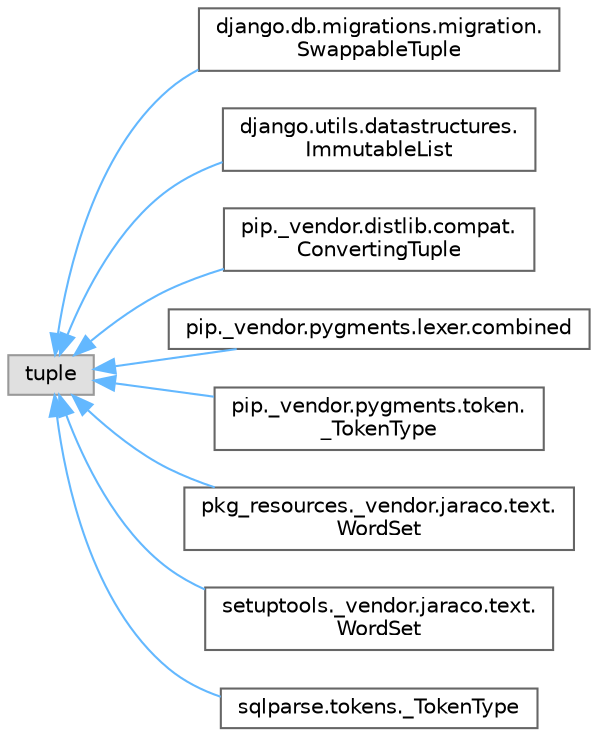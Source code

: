 digraph "Graphical Class Hierarchy"
{
 // LATEX_PDF_SIZE
  bgcolor="transparent";
  edge [fontname=Helvetica,fontsize=10,labelfontname=Helvetica,labelfontsize=10];
  node [fontname=Helvetica,fontsize=10,shape=box,height=0.2,width=0.4];
  rankdir="LR";
  Node0 [id="Node000000",label="tuple",height=0.2,width=0.4,color="grey60", fillcolor="#E0E0E0", style="filled",tooltip=" "];
  Node0 -> Node1 [id="edge4317_Node000000_Node000001",dir="back",color="steelblue1",style="solid",tooltip=" "];
  Node1 [id="Node000001",label="django.db.migrations.migration.\lSwappableTuple",height=0.2,width=0.4,color="grey40", fillcolor="white", style="filled",URL="$classdjango_1_1db_1_1migrations_1_1migration_1_1_swappable_tuple.html",tooltip=" "];
  Node0 -> Node2 [id="edge4318_Node000000_Node000002",dir="back",color="steelblue1",style="solid",tooltip=" "];
  Node2 [id="Node000002",label="django.utils.datastructures.\lImmutableList",height=0.2,width=0.4,color="grey40", fillcolor="white", style="filled",URL="$classdjango_1_1utils_1_1datastructures_1_1_immutable_list.html",tooltip=" "];
  Node0 -> Node3 [id="edge4319_Node000000_Node000003",dir="back",color="steelblue1",style="solid",tooltip=" "];
  Node3 [id="Node000003",label="pip._vendor.distlib.compat.\lConvertingTuple",height=0.2,width=0.4,color="grey40", fillcolor="white", style="filled",URL="$classpip_1_1__vendor_1_1distlib_1_1compat_1_1_converting_tuple.html",tooltip=" "];
  Node0 -> Node4 [id="edge4320_Node000000_Node000004",dir="back",color="steelblue1",style="solid",tooltip=" "];
  Node4 [id="Node000004",label="pip._vendor.pygments.lexer.combined",height=0.2,width=0.4,color="grey40", fillcolor="white", style="filled",URL="$classpip_1_1__vendor_1_1pygments_1_1lexer_1_1combined.html",tooltip=" "];
  Node0 -> Node5 [id="edge4321_Node000000_Node000005",dir="back",color="steelblue1",style="solid",tooltip=" "];
  Node5 [id="Node000005",label="pip._vendor.pygments.token.\l_TokenType",height=0.2,width=0.4,color="grey40", fillcolor="white", style="filled",URL="$classpip_1_1__vendor_1_1pygments_1_1token_1_1___token_type.html",tooltip=" "];
  Node0 -> Node6 [id="edge4322_Node000000_Node000006",dir="back",color="steelblue1",style="solid",tooltip=" "];
  Node6 [id="Node000006",label="pkg_resources._vendor.jaraco.text.\lWordSet",height=0.2,width=0.4,color="grey40", fillcolor="white", style="filled",URL="$classpkg__resources_1_1__vendor_1_1jaraco_1_1text_1_1_word_set.html",tooltip=" "];
  Node0 -> Node7 [id="edge4323_Node000000_Node000007",dir="back",color="steelblue1",style="solid",tooltip=" "];
  Node7 [id="Node000007",label="setuptools._vendor.jaraco.text.\lWordSet",height=0.2,width=0.4,color="grey40", fillcolor="white", style="filled",URL="$classsetuptools_1_1__vendor_1_1jaraco_1_1text_1_1_word_set.html",tooltip=" "];
  Node0 -> Node8 [id="edge4324_Node000000_Node000008",dir="back",color="steelblue1",style="solid",tooltip=" "];
  Node8 [id="Node000008",label="sqlparse.tokens._TokenType",height=0.2,width=0.4,color="grey40", fillcolor="white", style="filled",URL="$classsqlparse_1_1tokens_1_1___token_type.html",tooltip=" "];
}
